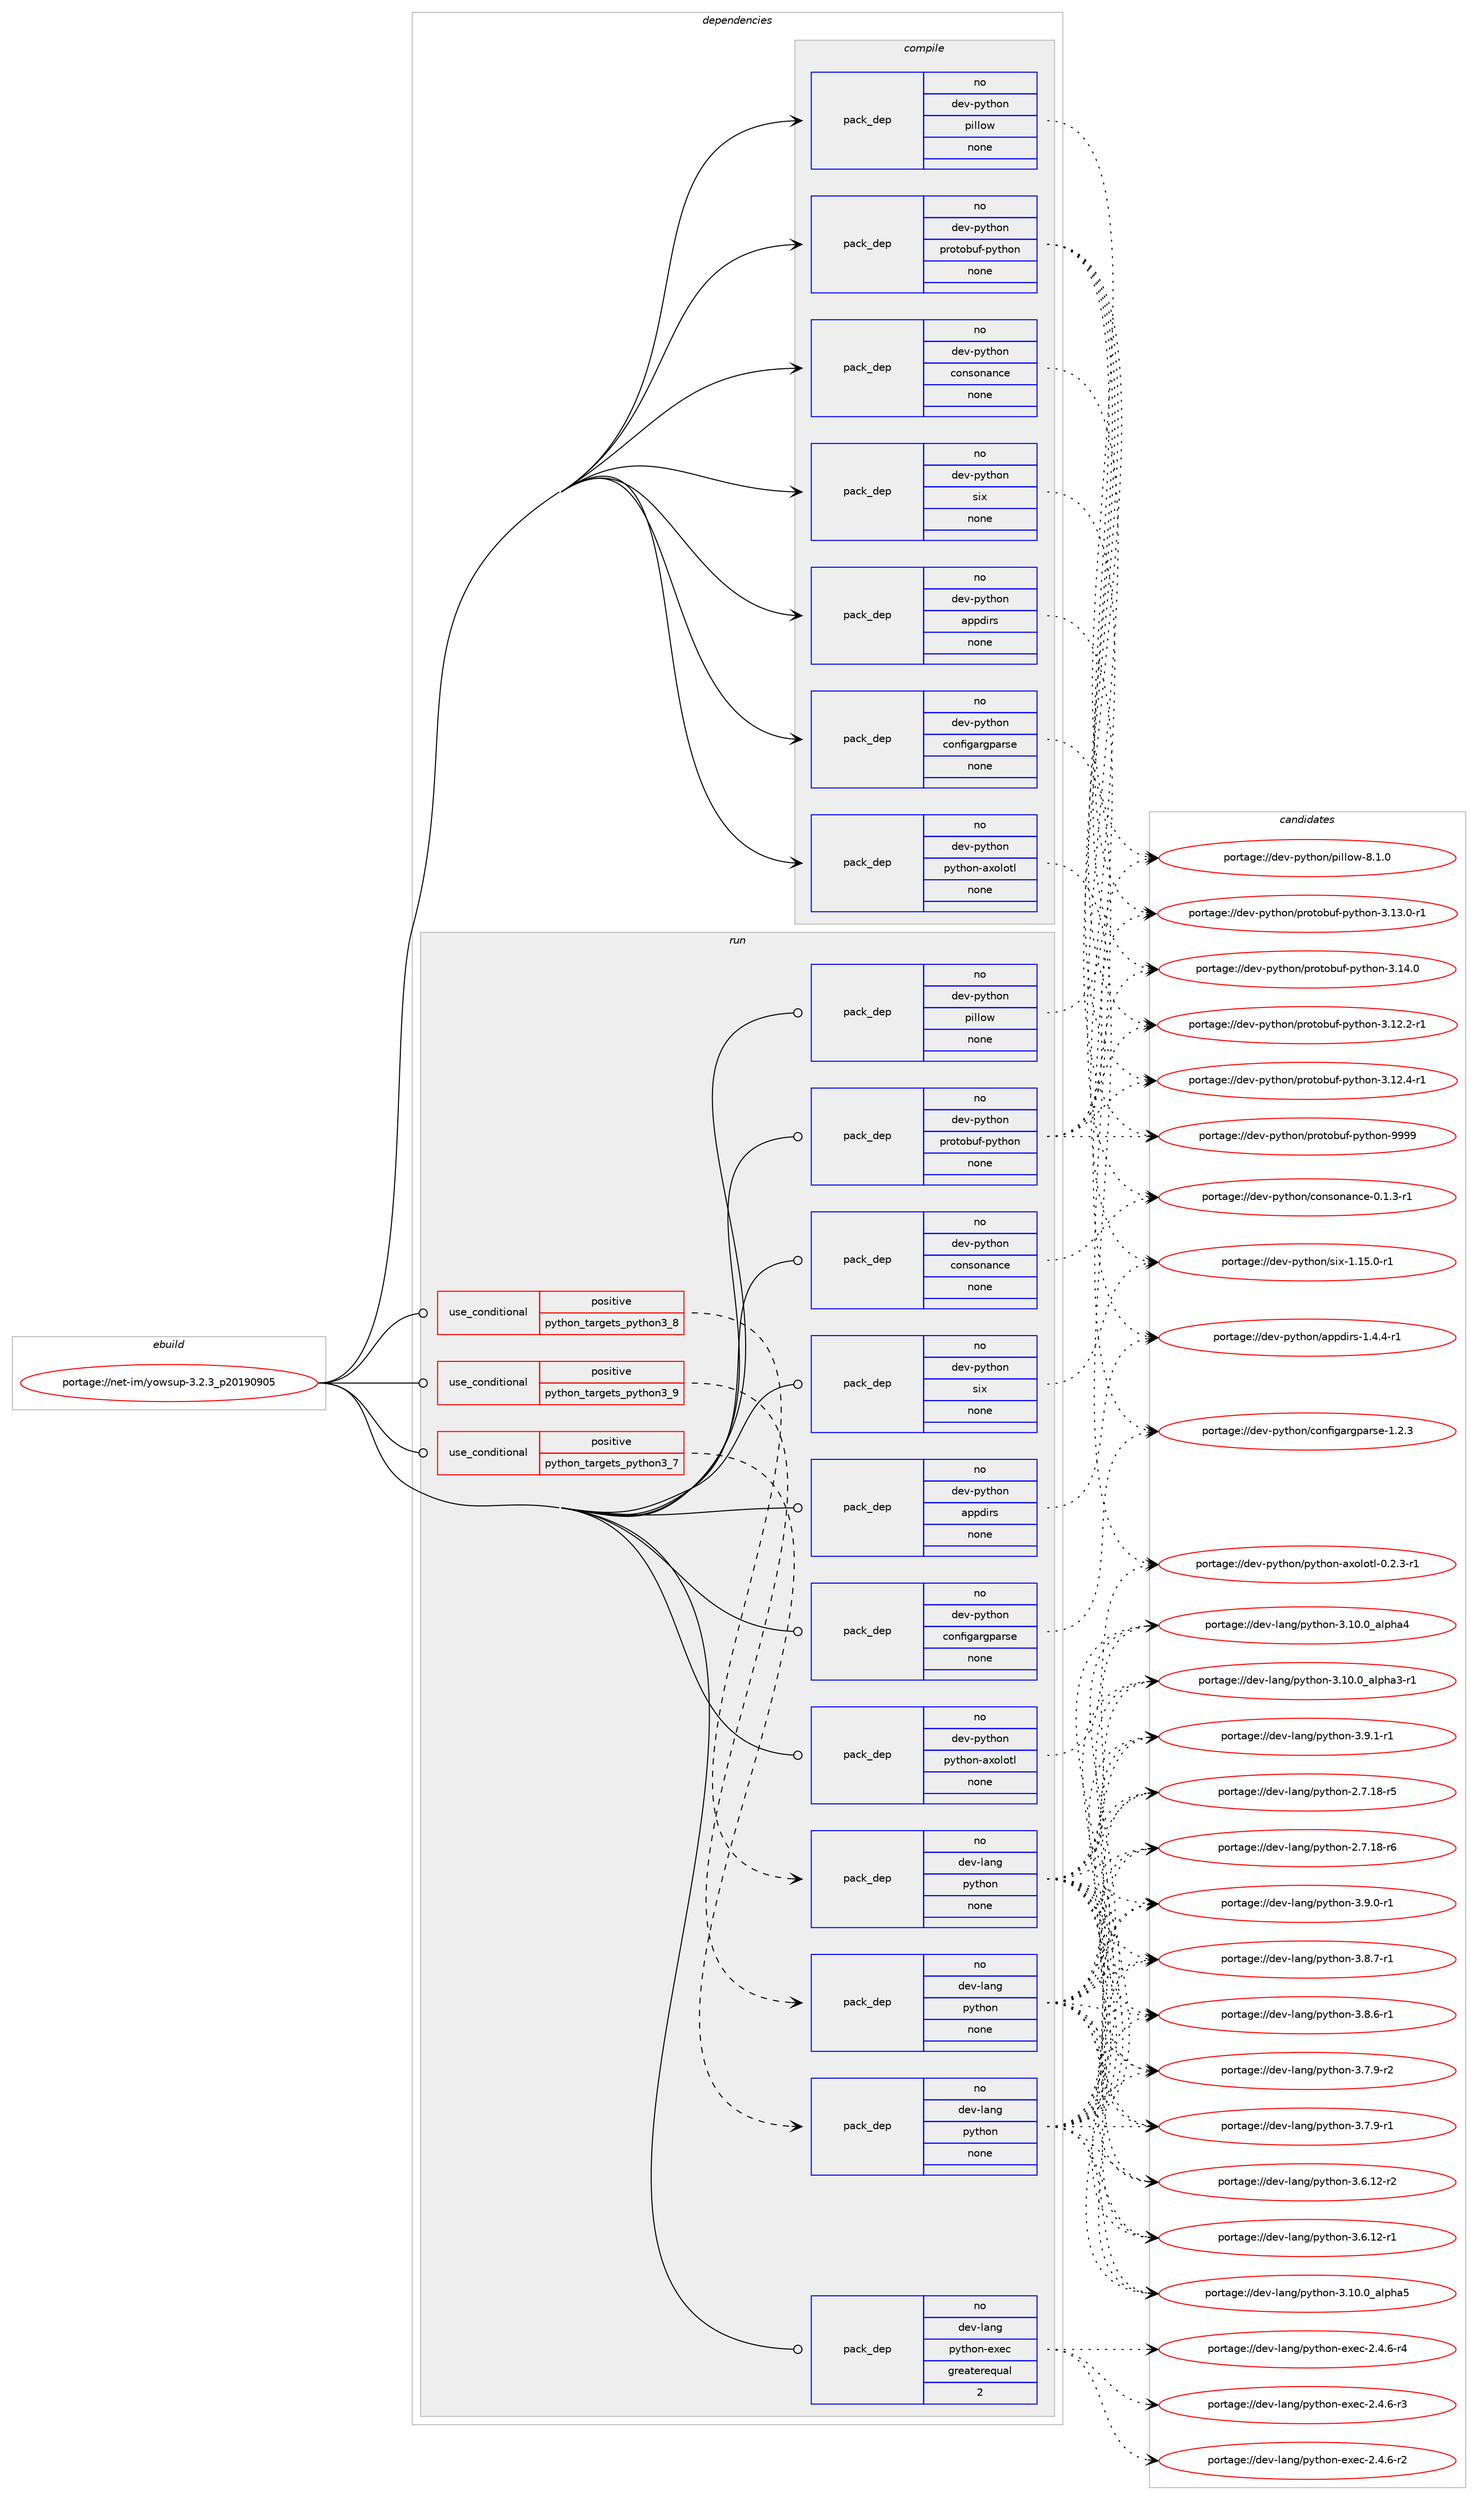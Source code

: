 digraph prolog {

# *************
# Graph options
# *************

newrank=true;
concentrate=true;
compound=true;
graph [rankdir=LR,fontname=Helvetica,fontsize=10,ranksep=1.5];#, ranksep=2.5, nodesep=0.2];
edge  [arrowhead=vee];
node  [fontname=Helvetica,fontsize=10];

# **********
# The ebuild
# **********

subgraph cluster_leftcol {
color=gray;
rank=same;
label=<<i>ebuild</i>>;
id [label="portage://net-im/yowsup-3.2.3_p20190905", color=red, width=4, href="../net-im/yowsup-3.2.3_p20190905.svg"];
}

# ****************
# The dependencies
# ****************

subgraph cluster_midcol {
color=gray;
label=<<i>dependencies</i>>;
subgraph cluster_compile {
fillcolor="#eeeeee";
style=filled;
label=<<i>compile</i>>;
subgraph pack19252 {
dependency28140 [label=<<TABLE BORDER="0" CELLBORDER="1" CELLSPACING="0" CELLPADDING="4" WIDTH="220"><TR><TD ROWSPAN="6" CELLPADDING="30">pack_dep</TD></TR><TR><TD WIDTH="110">no</TD></TR><TR><TD>dev-python</TD></TR><TR><TD>appdirs</TD></TR><TR><TD>none</TD></TR><TR><TD></TD></TR></TABLE>>, shape=none, color=blue];
}
id:e -> dependency28140:w [weight=20,style="solid",arrowhead="vee"];
subgraph pack19253 {
dependency28141 [label=<<TABLE BORDER="0" CELLBORDER="1" CELLSPACING="0" CELLPADDING="4" WIDTH="220"><TR><TD ROWSPAN="6" CELLPADDING="30">pack_dep</TD></TR><TR><TD WIDTH="110">no</TD></TR><TR><TD>dev-python</TD></TR><TR><TD>configargparse</TD></TR><TR><TD>none</TD></TR><TR><TD></TD></TR></TABLE>>, shape=none, color=blue];
}
id:e -> dependency28141:w [weight=20,style="solid",arrowhead="vee"];
subgraph pack19254 {
dependency28142 [label=<<TABLE BORDER="0" CELLBORDER="1" CELLSPACING="0" CELLPADDING="4" WIDTH="220"><TR><TD ROWSPAN="6" CELLPADDING="30">pack_dep</TD></TR><TR><TD WIDTH="110">no</TD></TR><TR><TD>dev-python</TD></TR><TR><TD>consonance</TD></TR><TR><TD>none</TD></TR><TR><TD></TD></TR></TABLE>>, shape=none, color=blue];
}
id:e -> dependency28142:w [weight=20,style="solid",arrowhead="vee"];
subgraph pack19255 {
dependency28143 [label=<<TABLE BORDER="0" CELLBORDER="1" CELLSPACING="0" CELLPADDING="4" WIDTH="220"><TR><TD ROWSPAN="6" CELLPADDING="30">pack_dep</TD></TR><TR><TD WIDTH="110">no</TD></TR><TR><TD>dev-python</TD></TR><TR><TD>pillow</TD></TR><TR><TD>none</TD></TR><TR><TD></TD></TR></TABLE>>, shape=none, color=blue];
}
id:e -> dependency28143:w [weight=20,style="solid",arrowhead="vee"];
subgraph pack19256 {
dependency28144 [label=<<TABLE BORDER="0" CELLBORDER="1" CELLSPACING="0" CELLPADDING="4" WIDTH="220"><TR><TD ROWSPAN="6" CELLPADDING="30">pack_dep</TD></TR><TR><TD WIDTH="110">no</TD></TR><TR><TD>dev-python</TD></TR><TR><TD>protobuf-python</TD></TR><TR><TD>none</TD></TR><TR><TD></TD></TR></TABLE>>, shape=none, color=blue];
}
id:e -> dependency28144:w [weight=20,style="solid",arrowhead="vee"];
subgraph pack19257 {
dependency28145 [label=<<TABLE BORDER="0" CELLBORDER="1" CELLSPACING="0" CELLPADDING="4" WIDTH="220"><TR><TD ROWSPAN="6" CELLPADDING="30">pack_dep</TD></TR><TR><TD WIDTH="110">no</TD></TR><TR><TD>dev-python</TD></TR><TR><TD>python-axolotl</TD></TR><TR><TD>none</TD></TR><TR><TD></TD></TR></TABLE>>, shape=none, color=blue];
}
id:e -> dependency28145:w [weight=20,style="solid",arrowhead="vee"];
subgraph pack19258 {
dependency28146 [label=<<TABLE BORDER="0" CELLBORDER="1" CELLSPACING="0" CELLPADDING="4" WIDTH="220"><TR><TD ROWSPAN="6" CELLPADDING="30">pack_dep</TD></TR><TR><TD WIDTH="110">no</TD></TR><TR><TD>dev-python</TD></TR><TR><TD>six</TD></TR><TR><TD>none</TD></TR><TR><TD></TD></TR></TABLE>>, shape=none, color=blue];
}
id:e -> dependency28146:w [weight=20,style="solid",arrowhead="vee"];
}
subgraph cluster_compileandrun {
fillcolor="#eeeeee";
style=filled;
label=<<i>compile and run</i>>;
}
subgraph cluster_run {
fillcolor="#eeeeee";
style=filled;
label=<<i>run</i>>;
subgraph cond8635 {
dependency28147 [label=<<TABLE BORDER="0" CELLBORDER="1" CELLSPACING="0" CELLPADDING="4"><TR><TD ROWSPAN="3" CELLPADDING="10">use_conditional</TD></TR><TR><TD>positive</TD></TR><TR><TD>python_targets_python3_7</TD></TR></TABLE>>, shape=none, color=red];
subgraph pack19259 {
dependency28148 [label=<<TABLE BORDER="0" CELLBORDER="1" CELLSPACING="0" CELLPADDING="4" WIDTH="220"><TR><TD ROWSPAN="6" CELLPADDING="30">pack_dep</TD></TR><TR><TD WIDTH="110">no</TD></TR><TR><TD>dev-lang</TD></TR><TR><TD>python</TD></TR><TR><TD>none</TD></TR><TR><TD></TD></TR></TABLE>>, shape=none, color=blue];
}
dependency28147:e -> dependency28148:w [weight=20,style="dashed",arrowhead="vee"];
}
id:e -> dependency28147:w [weight=20,style="solid",arrowhead="odot"];
subgraph cond8636 {
dependency28149 [label=<<TABLE BORDER="0" CELLBORDER="1" CELLSPACING="0" CELLPADDING="4"><TR><TD ROWSPAN="3" CELLPADDING="10">use_conditional</TD></TR><TR><TD>positive</TD></TR><TR><TD>python_targets_python3_8</TD></TR></TABLE>>, shape=none, color=red];
subgraph pack19260 {
dependency28150 [label=<<TABLE BORDER="0" CELLBORDER="1" CELLSPACING="0" CELLPADDING="4" WIDTH="220"><TR><TD ROWSPAN="6" CELLPADDING="30">pack_dep</TD></TR><TR><TD WIDTH="110">no</TD></TR><TR><TD>dev-lang</TD></TR><TR><TD>python</TD></TR><TR><TD>none</TD></TR><TR><TD></TD></TR></TABLE>>, shape=none, color=blue];
}
dependency28149:e -> dependency28150:w [weight=20,style="dashed",arrowhead="vee"];
}
id:e -> dependency28149:w [weight=20,style="solid",arrowhead="odot"];
subgraph cond8637 {
dependency28151 [label=<<TABLE BORDER="0" CELLBORDER="1" CELLSPACING="0" CELLPADDING="4"><TR><TD ROWSPAN="3" CELLPADDING="10">use_conditional</TD></TR><TR><TD>positive</TD></TR><TR><TD>python_targets_python3_9</TD></TR></TABLE>>, shape=none, color=red];
subgraph pack19261 {
dependency28152 [label=<<TABLE BORDER="0" CELLBORDER="1" CELLSPACING="0" CELLPADDING="4" WIDTH="220"><TR><TD ROWSPAN="6" CELLPADDING="30">pack_dep</TD></TR><TR><TD WIDTH="110">no</TD></TR><TR><TD>dev-lang</TD></TR><TR><TD>python</TD></TR><TR><TD>none</TD></TR><TR><TD></TD></TR></TABLE>>, shape=none, color=blue];
}
dependency28151:e -> dependency28152:w [weight=20,style="dashed",arrowhead="vee"];
}
id:e -> dependency28151:w [weight=20,style="solid",arrowhead="odot"];
subgraph pack19262 {
dependency28153 [label=<<TABLE BORDER="0" CELLBORDER="1" CELLSPACING="0" CELLPADDING="4" WIDTH="220"><TR><TD ROWSPAN="6" CELLPADDING="30">pack_dep</TD></TR><TR><TD WIDTH="110">no</TD></TR><TR><TD>dev-lang</TD></TR><TR><TD>python-exec</TD></TR><TR><TD>greaterequal</TD></TR><TR><TD>2</TD></TR></TABLE>>, shape=none, color=blue];
}
id:e -> dependency28153:w [weight=20,style="solid",arrowhead="odot"];
subgraph pack19263 {
dependency28154 [label=<<TABLE BORDER="0" CELLBORDER="1" CELLSPACING="0" CELLPADDING="4" WIDTH="220"><TR><TD ROWSPAN="6" CELLPADDING="30">pack_dep</TD></TR><TR><TD WIDTH="110">no</TD></TR><TR><TD>dev-python</TD></TR><TR><TD>appdirs</TD></TR><TR><TD>none</TD></TR><TR><TD></TD></TR></TABLE>>, shape=none, color=blue];
}
id:e -> dependency28154:w [weight=20,style="solid",arrowhead="odot"];
subgraph pack19264 {
dependency28155 [label=<<TABLE BORDER="0" CELLBORDER="1" CELLSPACING="0" CELLPADDING="4" WIDTH="220"><TR><TD ROWSPAN="6" CELLPADDING="30">pack_dep</TD></TR><TR><TD WIDTH="110">no</TD></TR><TR><TD>dev-python</TD></TR><TR><TD>configargparse</TD></TR><TR><TD>none</TD></TR><TR><TD></TD></TR></TABLE>>, shape=none, color=blue];
}
id:e -> dependency28155:w [weight=20,style="solid",arrowhead="odot"];
subgraph pack19265 {
dependency28156 [label=<<TABLE BORDER="0" CELLBORDER="1" CELLSPACING="0" CELLPADDING="4" WIDTH="220"><TR><TD ROWSPAN="6" CELLPADDING="30">pack_dep</TD></TR><TR><TD WIDTH="110">no</TD></TR><TR><TD>dev-python</TD></TR><TR><TD>consonance</TD></TR><TR><TD>none</TD></TR><TR><TD></TD></TR></TABLE>>, shape=none, color=blue];
}
id:e -> dependency28156:w [weight=20,style="solid",arrowhead="odot"];
subgraph pack19266 {
dependency28157 [label=<<TABLE BORDER="0" CELLBORDER="1" CELLSPACING="0" CELLPADDING="4" WIDTH="220"><TR><TD ROWSPAN="6" CELLPADDING="30">pack_dep</TD></TR><TR><TD WIDTH="110">no</TD></TR><TR><TD>dev-python</TD></TR><TR><TD>pillow</TD></TR><TR><TD>none</TD></TR><TR><TD></TD></TR></TABLE>>, shape=none, color=blue];
}
id:e -> dependency28157:w [weight=20,style="solid",arrowhead="odot"];
subgraph pack19267 {
dependency28158 [label=<<TABLE BORDER="0" CELLBORDER="1" CELLSPACING="0" CELLPADDING="4" WIDTH="220"><TR><TD ROWSPAN="6" CELLPADDING="30">pack_dep</TD></TR><TR><TD WIDTH="110">no</TD></TR><TR><TD>dev-python</TD></TR><TR><TD>protobuf-python</TD></TR><TR><TD>none</TD></TR><TR><TD></TD></TR></TABLE>>, shape=none, color=blue];
}
id:e -> dependency28158:w [weight=20,style="solid",arrowhead="odot"];
subgraph pack19268 {
dependency28159 [label=<<TABLE BORDER="0" CELLBORDER="1" CELLSPACING="0" CELLPADDING="4" WIDTH="220"><TR><TD ROWSPAN="6" CELLPADDING="30">pack_dep</TD></TR><TR><TD WIDTH="110">no</TD></TR><TR><TD>dev-python</TD></TR><TR><TD>python-axolotl</TD></TR><TR><TD>none</TD></TR><TR><TD></TD></TR></TABLE>>, shape=none, color=blue];
}
id:e -> dependency28159:w [weight=20,style="solid",arrowhead="odot"];
subgraph pack19269 {
dependency28160 [label=<<TABLE BORDER="0" CELLBORDER="1" CELLSPACING="0" CELLPADDING="4" WIDTH="220"><TR><TD ROWSPAN="6" CELLPADDING="30">pack_dep</TD></TR><TR><TD WIDTH="110">no</TD></TR><TR><TD>dev-python</TD></TR><TR><TD>six</TD></TR><TR><TD>none</TD></TR><TR><TD></TD></TR></TABLE>>, shape=none, color=blue];
}
id:e -> dependency28160:w [weight=20,style="solid",arrowhead="odot"];
}
}

# **************
# The candidates
# **************

subgraph cluster_choices {
rank=same;
color=gray;
label=<<i>candidates</i>>;

subgraph choice19252 {
color=black;
nodesep=1;
choice1001011184511212111610411111047971121121001051141154549465246524511449 [label="portage://dev-python/appdirs-1.4.4-r1", color=red, width=4,href="../dev-python/appdirs-1.4.4-r1.svg"];
dependency28140:e -> choice1001011184511212111610411111047971121121001051141154549465246524511449:w [style=dotted,weight="100"];
}
subgraph choice19253 {
color=black;
nodesep=1;
choice1001011184511212111610411111047991111101021051039711410311297114115101454946504651 [label="portage://dev-python/configargparse-1.2.3", color=red, width=4,href="../dev-python/configargparse-1.2.3.svg"];
dependency28141:e -> choice1001011184511212111610411111047991111101021051039711410311297114115101454946504651:w [style=dotted,weight="100"];
}
subgraph choice19254 {
color=black;
nodesep=1;
choice10010111845112121116104111110479911111011511111097110991014548464946514511449 [label="portage://dev-python/consonance-0.1.3-r1", color=red, width=4,href="../dev-python/consonance-0.1.3-r1.svg"];
dependency28142:e -> choice10010111845112121116104111110479911111011511111097110991014548464946514511449:w [style=dotted,weight="100"];
}
subgraph choice19255 {
color=black;
nodesep=1;
choice1001011184511212111610411111047112105108108111119455646494648 [label="portage://dev-python/pillow-8.1.0", color=red, width=4,href="../dev-python/pillow-8.1.0.svg"];
dependency28143:e -> choice1001011184511212111610411111047112105108108111119455646494648:w [style=dotted,weight="100"];
}
subgraph choice19256 {
color=black;
nodesep=1;
choice100101118451121211161041111104711211411111611198117102451121211161041111104557575757 [label="portage://dev-python/protobuf-python-9999", color=red, width=4,href="../dev-python/protobuf-python-9999.svg"];
choice1001011184511212111610411111047112114111116111981171024511212111610411111045514649524648 [label="portage://dev-python/protobuf-python-3.14.0", color=red, width=4,href="../dev-python/protobuf-python-3.14.0.svg"];
choice10010111845112121116104111110471121141111161119811710245112121116104111110455146495146484511449 [label="portage://dev-python/protobuf-python-3.13.0-r1", color=red, width=4,href="../dev-python/protobuf-python-3.13.0-r1.svg"];
choice10010111845112121116104111110471121141111161119811710245112121116104111110455146495046524511449 [label="portage://dev-python/protobuf-python-3.12.4-r1", color=red, width=4,href="../dev-python/protobuf-python-3.12.4-r1.svg"];
choice10010111845112121116104111110471121141111161119811710245112121116104111110455146495046504511449 [label="portage://dev-python/protobuf-python-3.12.2-r1", color=red, width=4,href="../dev-python/protobuf-python-3.12.2-r1.svg"];
dependency28144:e -> choice100101118451121211161041111104711211411111611198117102451121211161041111104557575757:w [style=dotted,weight="100"];
dependency28144:e -> choice1001011184511212111610411111047112114111116111981171024511212111610411111045514649524648:w [style=dotted,weight="100"];
dependency28144:e -> choice10010111845112121116104111110471121141111161119811710245112121116104111110455146495146484511449:w [style=dotted,weight="100"];
dependency28144:e -> choice10010111845112121116104111110471121141111161119811710245112121116104111110455146495046524511449:w [style=dotted,weight="100"];
dependency28144:e -> choice10010111845112121116104111110471121141111161119811710245112121116104111110455146495046504511449:w [style=dotted,weight="100"];
}
subgraph choice19257 {
color=black;
nodesep=1;
choice100101118451121211161041111104711212111610411111045971201111081111161084548465046514511449 [label="portage://dev-python/python-axolotl-0.2.3-r1", color=red, width=4,href="../dev-python/python-axolotl-0.2.3-r1.svg"];
dependency28145:e -> choice100101118451121211161041111104711212111610411111045971201111081111161084548465046514511449:w [style=dotted,weight="100"];
}
subgraph choice19258 {
color=black;
nodesep=1;
choice1001011184511212111610411111047115105120454946495346484511449 [label="portage://dev-python/six-1.15.0-r1", color=red, width=4,href="../dev-python/six-1.15.0-r1.svg"];
dependency28146:e -> choice1001011184511212111610411111047115105120454946495346484511449:w [style=dotted,weight="100"];
}
subgraph choice19259 {
color=black;
nodesep=1;
choice1001011184510897110103471121211161041111104551465746494511449 [label="portage://dev-lang/python-3.9.1-r1", color=red, width=4,href="../dev-lang/python-3.9.1-r1.svg"];
choice1001011184510897110103471121211161041111104551465746484511449 [label="portage://dev-lang/python-3.9.0-r1", color=red, width=4,href="../dev-lang/python-3.9.0-r1.svg"];
choice1001011184510897110103471121211161041111104551465646554511449 [label="portage://dev-lang/python-3.8.7-r1", color=red, width=4,href="../dev-lang/python-3.8.7-r1.svg"];
choice1001011184510897110103471121211161041111104551465646544511449 [label="portage://dev-lang/python-3.8.6-r1", color=red, width=4,href="../dev-lang/python-3.8.6-r1.svg"];
choice1001011184510897110103471121211161041111104551465546574511450 [label="portage://dev-lang/python-3.7.9-r2", color=red, width=4,href="../dev-lang/python-3.7.9-r2.svg"];
choice1001011184510897110103471121211161041111104551465546574511449 [label="portage://dev-lang/python-3.7.9-r1", color=red, width=4,href="../dev-lang/python-3.7.9-r1.svg"];
choice100101118451089711010347112121116104111110455146544649504511450 [label="portage://dev-lang/python-3.6.12-r2", color=red, width=4,href="../dev-lang/python-3.6.12-r2.svg"];
choice100101118451089711010347112121116104111110455146544649504511449 [label="portage://dev-lang/python-3.6.12-r1", color=red, width=4,href="../dev-lang/python-3.6.12-r1.svg"];
choice1001011184510897110103471121211161041111104551464948464895971081121049753 [label="portage://dev-lang/python-3.10.0_alpha5", color=red, width=4,href="../dev-lang/python-3.10.0_alpha5.svg"];
choice1001011184510897110103471121211161041111104551464948464895971081121049752 [label="portage://dev-lang/python-3.10.0_alpha4", color=red, width=4,href="../dev-lang/python-3.10.0_alpha4.svg"];
choice10010111845108971101034711212111610411111045514649484648959710811210497514511449 [label="portage://dev-lang/python-3.10.0_alpha3-r1", color=red, width=4,href="../dev-lang/python-3.10.0_alpha3-r1.svg"];
choice100101118451089711010347112121116104111110455046554649564511454 [label="portage://dev-lang/python-2.7.18-r6", color=red, width=4,href="../dev-lang/python-2.7.18-r6.svg"];
choice100101118451089711010347112121116104111110455046554649564511453 [label="portage://dev-lang/python-2.7.18-r5", color=red, width=4,href="../dev-lang/python-2.7.18-r5.svg"];
dependency28148:e -> choice1001011184510897110103471121211161041111104551465746494511449:w [style=dotted,weight="100"];
dependency28148:e -> choice1001011184510897110103471121211161041111104551465746484511449:w [style=dotted,weight="100"];
dependency28148:e -> choice1001011184510897110103471121211161041111104551465646554511449:w [style=dotted,weight="100"];
dependency28148:e -> choice1001011184510897110103471121211161041111104551465646544511449:w [style=dotted,weight="100"];
dependency28148:e -> choice1001011184510897110103471121211161041111104551465546574511450:w [style=dotted,weight="100"];
dependency28148:e -> choice1001011184510897110103471121211161041111104551465546574511449:w [style=dotted,weight="100"];
dependency28148:e -> choice100101118451089711010347112121116104111110455146544649504511450:w [style=dotted,weight="100"];
dependency28148:e -> choice100101118451089711010347112121116104111110455146544649504511449:w [style=dotted,weight="100"];
dependency28148:e -> choice1001011184510897110103471121211161041111104551464948464895971081121049753:w [style=dotted,weight="100"];
dependency28148:e -> choice1001011184510897110103471121211161041111104551464948464895971081121049752:w [style=dotted,weight="100"];
dependency28148:e -> choice10010111845108971101034711212111610411111045514649484648959710811210497514511449:w [style=dotted,weight="100"];
dependency28148:e -> choice100101118451089711010347112121116104111110455046554649564511454:w [style=dotted,weight="100"];
dependency28148:e -> choice100101118451089711010347112121116104111110455046554649564511453:w [style=dotted,weight="100"];
}
subgraph choice19260 {
color=black;
nodesep=1;
choice1001011184510897110103471121211161041111104551465746494511449 [label="portage://dev-lang/python-3.9.1-r1", color=red, width=4,href="../dev-lang/python-3.9.1-r1.svg"];
choice1001011184510897110103471121211161041111104551465746484511449 [label="portage://dev-lang/python-3.9.0-r1", color=red, width=4,href="../dev-lang/python-3.9.0-r1.svg"];
choice1001011184510897110103471121211161041111104551465646554511449 [label="portage://dev-lang/python-3.8.7-r1", color=red, width=4,href="../dev-lang/python-3.8.7-r1.svg"];
choice1001011184510897110103471121211161041111104551465646544511449 [label="portage://dev-lang/python-3.8.6-r1", color=red, width=4,href="../dev-lang/python-3.8.6-r1.svg"];
choice1001011184510897110103471121211161041111104551465546574511450 [label="portage://dev-lang/python-3.7.9-r2", color=red, width=4,href="../dev-lang/python-3.7.9-r2.svg"];
choice1001011184510897110103471121211161041111104551465546574511449 [label="portage://dev-lang/python-3.7.9-r1", color=red, width=4,href="../dev-lang/python-3.7.9-r1.svg"];
choice100101118451089711010347112121116104111110455146544649504511450 [label="portage://dev-lang/python-3.6.12-r2", color=red, width=4,href="../dev-lang/python-3.6.12-r2.svg"];
choice100101118451089711010347112121116104111110455146544649504511449 [label="portage://dev-lang/python-3.6.12-r1", color=red, width=4,href="../dev-lang/python-3.6.12-r1.svg"];
choice1001011184510897110103471121211161041111104551464948464895971081121049753 [label="portage://dev-lang/python-3.10.0_alpha5", color=red, width=4,href="../dev-lang/python-3.10.0_alpha5.svg"];
choice1001011184510897110103471121211161041111104551464948464895971081121049752 [label="portage://dev-lang/python-3.10.0_alpha4", color=red, width=4,href="../dev-lang/python-3.10.0_alpha4.svg"];
choice10010111845108971101034711212111610411111045514649484648959710811210497514511449 [label="portage://dev-lang/python-3.10.0_alpha3-r1", color=red, width=4,href="../dev-lang/python-3.10.0_alpha3-r1.svg"];
choice100101118451089711010347112121116104111110455046554649564511454 [label="portage://dev-lang/python-2.7.18-r6", color=red, width=4,href="../dev-lang/python-2.7.18-r6.svg"];
choice100101118451089711010347112121116104111110455046554649564511453 [label="portage://dev-lang/python-2.7.18-r5", color=red, width=4,href="../dev-lang/python-2.7.18-r5.svg"];
dependency28150:e -> choice1001011184510897110103471121211161041111104551465746494511449:w [style=dotted,weight="100"];
dependency28150:e -> choice1001011184510897110103471121211161041111104551465746484511449:w [style=dotted,weight="100"];
dependency28150:e -> choice1001011184510897110103471121211161041111104551465646554511449:w [style=dotted,weight="100"];
dependency28150:e -> choice1001011184510897110103471121211161041111104551465646544511449:w [style=dotted,weight="100"];
dependency28150:e -> choice1001011184510897110103471121211161041111104551465546574511450:w [style=dotted,weight="100"];
dependency28150:e -> choice1001011184510897110103471121211161041111104551465546574511449:w [style=dotted,weight="100"];
dependency28150:e -> choice100101118451089711010347112121116104111110455146544649504511450:w [style=dotted,weight="100"];
dependency28150:e -> choice100101118451089711010347112121116104111110455146544649504511449:w [style=dotted,weight="100"];
dependency28150:e -> choice1001011184510897110103471121211161041111104551464948464895971081121049753:w [style=dotted,weight="100"];
dependency28150:e -> choice1001011184510897110103471121211161041111104551464948464895971081121049752:w [style=dotted,weight="100"];
dependency28150:e -> choice10010111845108971101034711212111610411111045514649484648959710811210497514511449:w [style=dotted,weight="100"];
dependency28150:e -> choice100101118451089711010347112121116104111110455046554649564511454:w [style=dotted,weight="100"];
dependency28150:e -> choice100101118451089711010347112121116104111110455046554649564511453:w [style=dotted,weight="100"];
}
subgraph choice19261 {
color=black;
nodesep=1;
choice1001011184510897110103471121211161041111104551465746494511449 [label="portage://dev-lang/python-3.9.1-r1", color=red, width=4,href="../dev-lang/python-3.9.1-r1.svg"];
choice1001011184510897110103471121211161041111104551465746484511449 [label="portage://dev-lang/python-3.9.0-r1", color=red, width=4,href="../dev-lang/python-3.9.0-r1.svg"];
choice1001011184510897110103471121211161041111104551465646554511449 [label="portage://dev-lang/python-3.8.7-r1", color=red, width=4,href="../dev-lang/python-3.8.7-r1.svg"];
choice1001011184510897110103471121211161041111104551465646544511449 [label="portage://dev-lang/python-3.8.6-r1", color=red, width=4,href="../dev-lang/python-3.8.6-r1.svg"];
choice1001011184510897110103471121211161041111104551465546574511450 [label="portage://dev-lang/python-3.7.9-r2", color=red, width=4,href="../dev-lang/python-3.7.9-r2.svg"];
choice1001011184510897110103471121211161041111104551465546574511449 [label="portage://dev-lang/python-3.7.9-r1", color=red, width=4,href="../dev-lang/python-3.7.9-r1.svg"];
choice100101118451089711010347112121116104111110455146544649504511450 [label="portage://dev-lang/python-3.6.12-r2", color=red, width=4,href="../dev-lang/python-3.6.12-r2.svg"];
choice100101118451089711010347112121116104111110455146544649504511449 [label="portage://dev-lang/python-3.6.12-r1", color=red, width=4,href="../dev-lang/python-3.6.12-r1.svg"];
choice1001011184510897110103471121211161041111104551464948464895971081121049753 [label="portage://dev-lang/python-3.10.0_alpha5", color=red, width=4,href="../dev-lang/python-3.10.0_alpha5.svg"];
choice1001011184510897110103471121211161041111104551464948464895971081121049752 [label="portage://dev-lang/python-3.10.0_alpha4", color=red, width=4,href="../dev-lang/python-3.10.0_alpha4.svg"];
choice10010111845108971101034711212111610411111045514649484648959710811210497514511449 [label="portage://dev-lang/python-3.10.0_alpha3-r1", color=red, width=4,href="../dev-lang/python-3.10.0_alpha3-r1.svg"];
choice100101118451089711010347112121116104111110455046554649564511454 [label="portage://dev-lang/python-2.7.18-r6", color=red, width=4,href="../dev-lang/python-2.7.18-r6.svg"];
choice100101118451089711010347112121116104111110455046554649564511453 [label="portage://dev-lang/python-2.7.18-r5", color=red, width=4,href="../dev-lang/python-2.7.18-r5.svg"];
dependency28152:e -> choice1001011184510897110103471121211161041111104551465746494511449:w [style=dotted,weight="100"];
dependency28152:e -> choice1001011184510897110103471121211161041111104551465746484511449:w [style=dotted,weight="100"];
dependency28152:e -> choice1001011184510897110103471121211161041111104551465646554511449:w [style=dotted,weight="100"];
dependency28152:e -> choice1001011184510897110103471121211161041111104551465646544511449:w [style=dotted,weight="100"];
dependency28152:e -> choice1001011184510897110103471121211161041111104551465546574511450:w [style=dotted,weight="100"];
dependency28152:e -> choice1001011184510897110103471121211161041111104551465546574511449:w [style=dotted,weight="100"];
dependency28152:e -> choice100101118451089711010347112121116104111110455146544649504511450:w [style=dotted,weight="100"];
dependency28152:e -> choice100101118451089711010347112121116104111110455146544649504511449:w [style=dotted,weight="100"];
dependency28152:e -> choice1001011184510897110103471121211161041111104551464948464895971081121049753:w [style=dotted,weight="100"];
dependency28152:e -> choice1001011184510897110103471121211161041111104551464948464895971081121049752:w [style=dotted,weight="100"];
dependency28152:e -> choice10010111845108971101034711212111610411111045514649484648959710811210497514511449:w [style=dotted,weight="100"];
dependency28152:e -> choice100101118451089711010347112121116104111110455046554649564511454:w [style=dotted,weight="100"];
dependency28152:e -> choice100101118451089711010347112121116104111110455046554649564511453:w [style=dotted,weight="100"];
}
subgraph choice19262 {
color=black;
nodesep=1;
choice10010111845108971101034711212111610411111045101120101994550465246544511452 [label="portage://dev-lang/python-exec-2.4.6-r4", color=red, width=4,href="../dev-lang/python-exec-2.4.6-r4.svg"];
choice10010111845108971101034711212111610411111045101120101994550465246544511451 [label="portage://dev-lang/python-exec-2.4.6-r3", color=red, width=4,href="../dev-lang/python-exec-2.4.6-r3.svg"];
choice10010111845108971101034711212111610411111045101120101994550465246544511450 [label="portage://dev-lang/python-exec-2.4.6-r2", color=red, width=4,href="../dev-lang/python-exec-2.4.6-r2.svg"];
dependency28153:e -> choice10010111845108971101034711212111610411111045101120101994550465246544511452:w [style=dotted,weight="100"];
dependency28153:e -> choice10010111845108971101034711212111610411111045101120101994550465246544511451:w [style=dotted,weight="100"];
dependency28153:e -> choice10010111845108971101034711212111610411111045101120101994550465246544511450:w [style=dotted,weight="100"];
}
subgraph choice19263 {
color=black;
nodesep=1;
choice1001011184511212111610411111047971121121001051141154549465246524511449 [label="portage://dev-python/appdirs-1.4.4-r1", color=red, width=4,href="../dev-python/appdirs-1.4.4-r1.svg"];
dependency28154:e -> choice1001011184511212111610411111047971121121001051141154549465246524511449:w [style=dotted,weight="100"];
}
subgraph choice19264 {
color=black;
nodesep=1;
choice1001011184511212111610411111047991111101021051039711410311297114115101454946504651 [label="portage://dev-python/configargparse-1.2.3", color=red, width=4,href="../dev-python/configargparse-1.2.3.svg"];
dependency28155:e -> choice1001011184511212111610411111047991111101021051039711410311297114115101454946504651:w [style=dotted,weight="100"];
}
subgraph choice19265 {
color=black;
nodesep=1;
choice10010111845112121116104111110479911111011511111097110991014548464946514511449 [label="portage://dev-python/consonance-0.1.3-r1", color=red, width=4,href="../dev-python/consonance-0.1.3-r1.svg"];
dependency28156:e -> choice10010111845112121116104111110479911111011511111097110991014548464946514511449:w [style=dotted,weight="100"];
}
subgraph choice19266 {
color=black;
nodesep=1;
choice1001011184511212111610411111047112105108108111119455646494648 [label="portage://dev-python/pillow-8.1.0", color=red, width=4,href="../dev-python/pillow-8.1.0.svg"];
dependency28157:e -> choice1001011184511212111610411111047112105108108111119455646494648:w [style=dotted,weight="100"];
}
subgraph choice19267 {
color=black;
nodesep=1;
choice100101118451121211161041111104711211411111611198117102451121211161041111104557575757 [label="portage://dev-python/protobuf-python-9999", color=red, width=4,href="../dev-python/protobuf-python-9999.svg"];
choice1001011184511212111610411111047112114111116111981171024511212111610411111045514649524648 [label="portage://dev-python/protobuf-python-3.14.0", color=red, width=4,href="../dev-python/protobuf-python-3.14.0.svg"];
choice10010111845112121116104111110471121141111161119811710245112121116104111110455146495146484511449 [label="portage://dev-python/protobuf-python-3.13.0-r1", color=red, width=4,href="../dev-python/protobuf-python-3.13.0-r1.svg"];
choice10010111845112121116104111110471121141111161119811710245112121116104111110455146495046524511449 [label="portage://dev-python/protobuf-python-3.12.4-r1", color=red, width=4,href="../dev-python/protobuf-python-3.12.4-r1.svg"];
choice10010111845112121116104111110471121141111161119811710245112121116104111110455146495046504511449 [label="portage://dev-python/protobuf-python-3.12.2-r1", color=red, width=4,href="../dev-python/protobuf-python-3.12.2-r1.svg"];
dependency28158:e -> choice100101118451121211161041111104711211411111611198117102451121211161041111104557575757:w [style=dotted,weight="100"];
dependency28158:e -> choice1001011184511212111610411111047112114111116111981171024511212111610411111045514649524648:w [style=dotted,weight="100"];
dependency28158:e -> choice10010111845112121116104111110471121141111161119811710245112121116104111110455146495146484511449:w [style=dotted,weight="100"];
dependency28158:e -> choice10010111845112121116104111110471121141111161119811710245112121116104111110455146495046524511449:w [style=dotted,weight="100"];
dependency28158:e -> choice10010111845112121116104111110471121141111161119811710245112121116104111110455146495046504511449:w [style=dotted,weight="100"];
}
subgraph choice19268 {
color=black;
nodesep=1;
choice100101118451121211161041111104711212111610411111045971201111081111161084548465046514511449 [label="portage://dev-python/python-axolotl-0.2.3-r1", color=red, width=4,href="../dev-python/python-axolotl-0.2.3-r1.svg"];
dependency28159:e -> choice100101118451121211161041111104711212111610411111045971201111081111161084548465046514511449:w [style=dotted,weight="100"];
}
subgraph choice19269 {
color=black;
nodesep=1;
choice1001011184511212111610411111047115105120454946495346484511449 [label="portage://dev-python/six-1.15.0-r1", color=red, width=4,href="../dev-python/six-1.15.0-r1.svg"];
dependency28160:e -> choice1001011184511212111610411111047115105120454946495346484511449:w [style=dotted,weight="100"];
}
}

}
